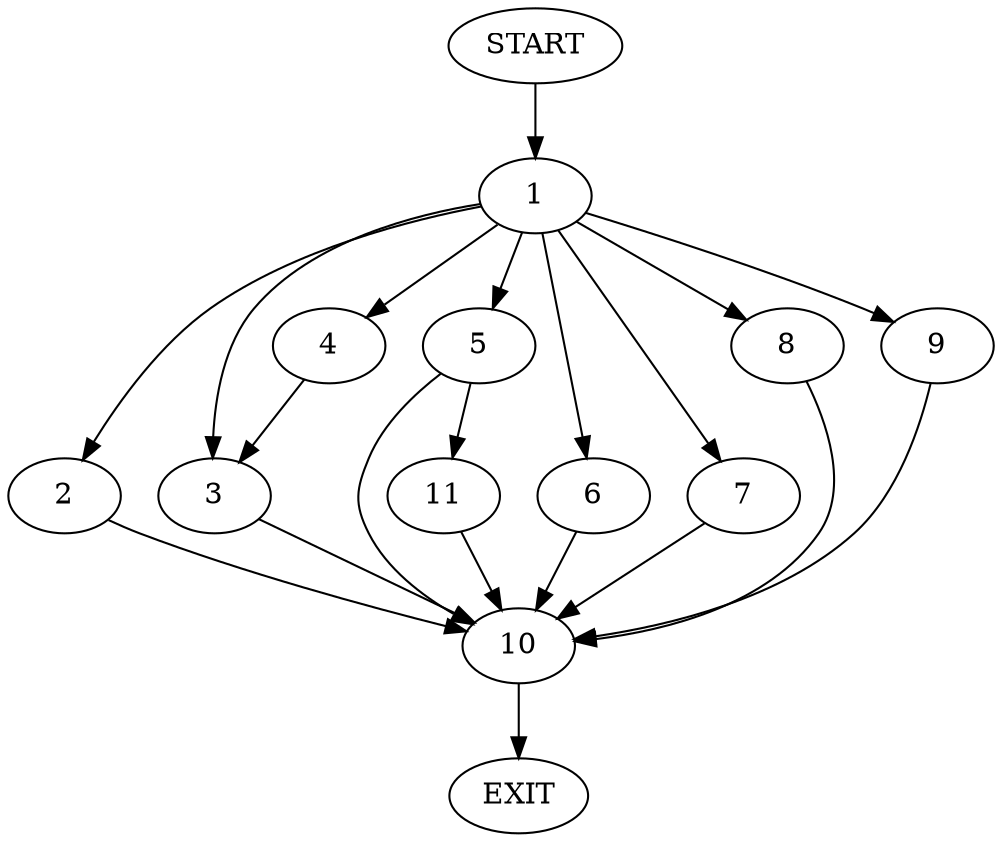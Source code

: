 digraph {
0 [label="START"]
12 [label="EXIT"]
0 -> 1
1 -> 2
1 -> 3
1 -> 4
1 -> 5
1 -> 6
1 -> 7
1 -> 8
1 -> 9
9 -> 10
7 -> 10
2 -> 10
6 -> 10
5 -> 11
5 -> 10
8 -> 10
3 -> 10
4 -> 3
10 -> 12
11 -> 10
}
